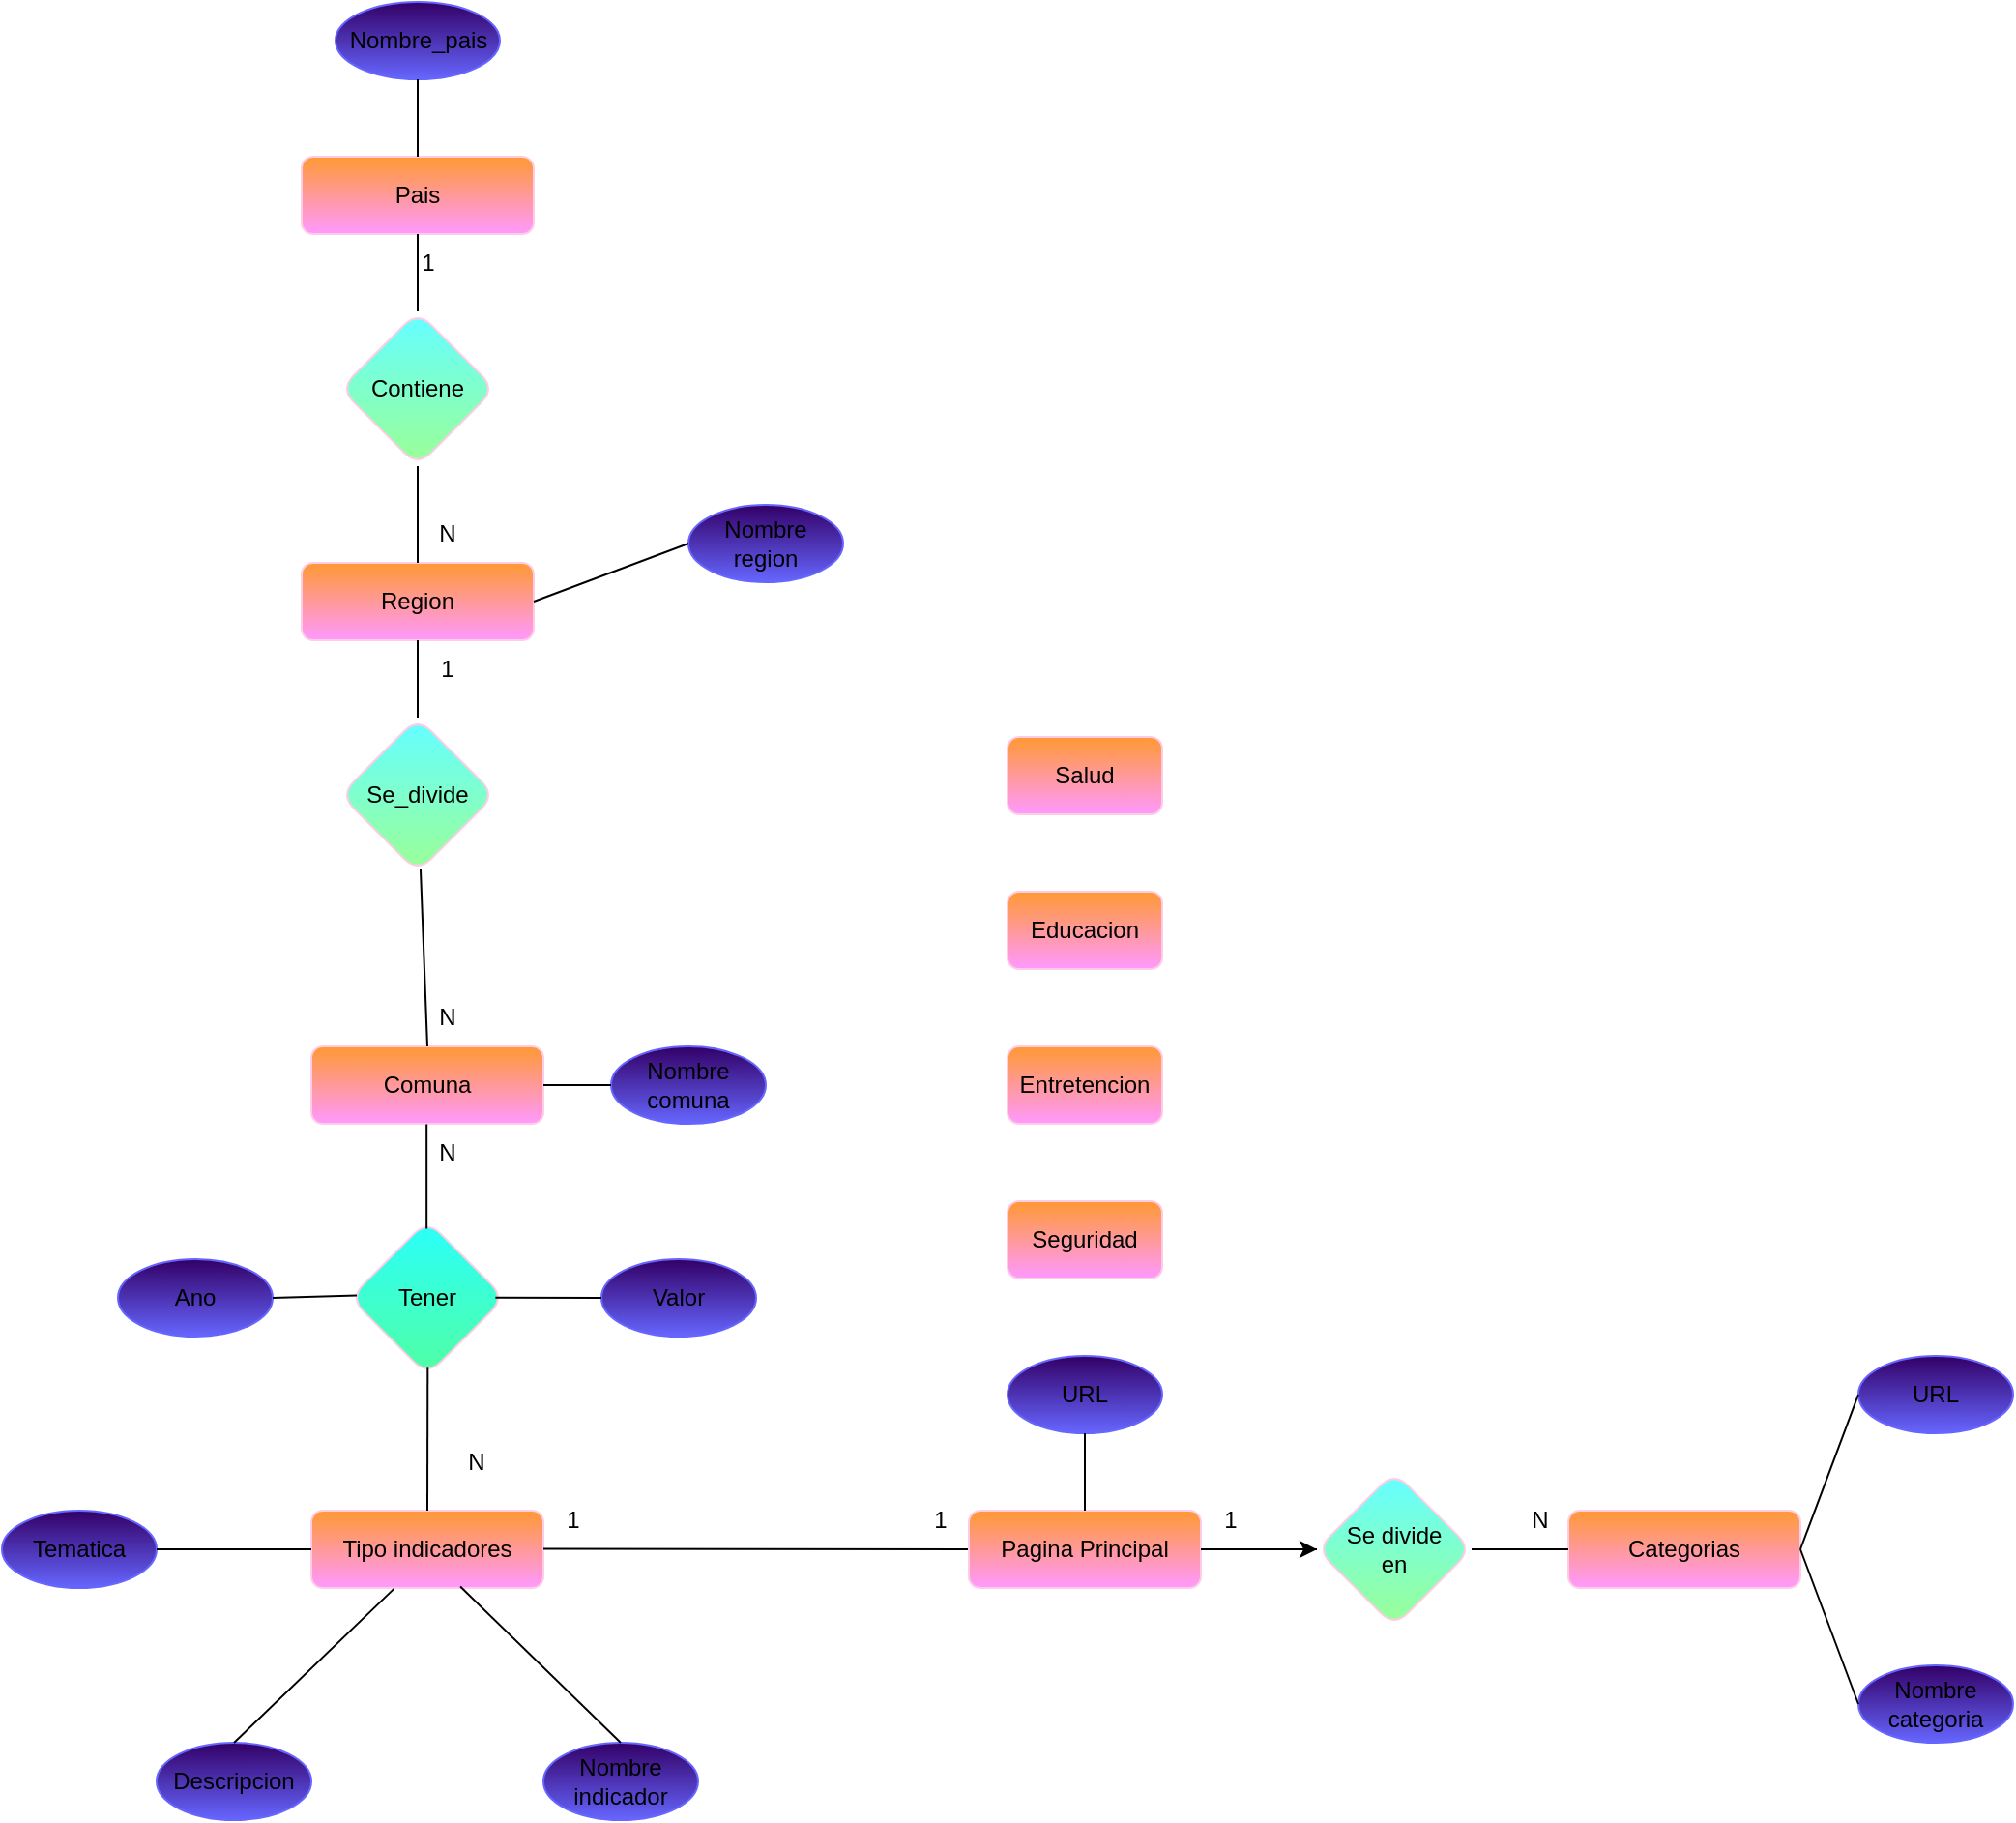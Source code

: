 <mxfile>
    <diagram id="1C8SSKWIOxe83IKbhR6K" name="Page-1">
        <mxGraphModel dx="615" dy="427" grid="1" gridSize="10" guides="1" tooltips="1" connect="1" arrows="1" fold="1" page="1" pageScale="1" pageWidth="850" pageHeight="1100" math="0" shadow="0">
            <root>
                <mxCell id="0"/>
                <mxCell id="1" parent="0"/>
                <mxCell id="2" value="Comuna" style="rounded=1;whiteSpace=wrap;html=1;fillColor=#FF99FF;fontColor=#000000;strokeColor=#FFCCE6;gradientColor=#FF9933;gradientDirection=north;glass=0;shadow=0;" parent="1" vertex="1">
                    <mxGeometry x="360" y="560" width="120" height="40" as="geometry"/>
                </mxCell>
                <mxCell id="3" value="Entretencion" style="rounded=1;whiteSpace=wrap;html=1;fillColor=#FF99FF;strokeColor=#FFCCE6;fontColor=#000000;gradientColor=#FF9933;gradientDirection=north;glass=0;shadow=0;" vertex="1" parent="1">
                    <mxGeometry x="720" y="560" width="80" height="40" as="geometry"/>
                </mxCell>
                <mxCell id="5" value="Educacion" style="rounded=1;whiteSpace=wrap;html=1;fillColor=#FF99FF;strokeColor=#FFCCE6;fontColor=#000000;gradientColor=#FF9933;gradientDirection=north;glass=0;shadow=0;" vertex="1" parent="1">
                    <mxGeometry x="720" y="480" width="80" height="40" as="geometry"/>
                </mxCell>
                <mxCell id="6" value="Salud" style="rounded=1;whiteSpace=wrap;html=1;fillColor=#FF99FF;strokeColor=#FFCCE6;fontColor=#000000;gradientColor=#FF9933;gradientDirection=north;glass=0;shadow=0;" vertex="1" parent="1">
                    <mxGeometry x="720" y="400" width="80" height="40" as="geometry"/>
                </mxCell>
                <mxCell id="7" value="Seguridad" style="rounded=1;whiteSpace=wrap;html=1;fillColor=#FF99FF;strokeColor=#FFCCE6;fontColor=#000000;gradientColor=#FF9933;gradientDirection=north;glass=0;shadow=0;" vertex="1" parent="1">
                    <mxGeometry x="720" y="640" width="80" height="40" as="geometry"/>
                </mxCell>
                <mxCell id="9" value="&lt;div style=&quot;text-align: justify;&quot;&gt;&lt;span style=&quot;background-color: initial;&quot;&gt;Region&lt;/span&gt;&lt;/div&gt;" style="rounded=1;whiteSpace=wrap;html=1;fillColor=#FF99FF;strokeColor=#FFCCE6;fontColor=#000000;gradientColor=#FF9933;gradientDirection=north;glass=0;shadow=0;" vertex="1" parent="1">
                    <mxGeometry x="355" y="310" width="120" height="40" as="geometry"/>
                </mxCell>
                <mxCell id="14" value="Pais" style="rounded=1;whiteSpace=wrap;html=1;fillColor=#FF99FF;strokeColor=#FFCCE6;fontColor=#000000;gradientColor=#FF9933;gradientDirection=north;glass=0;shadow=0;" vertex="1" parent="1">
                    <mxGeometry x="355" y="100" width="120" height="40" as="geometry"/>
                </mxCell>
                <mxCell id="15" value="" style="endArrow=none;html=1;entryX=0.5;entryY=1;entryDx=0;entryDy=0;exitX=0.5;exitY=0;exitDx=0;exitDy=0;startArrow=none;" edge="1" parent="1" source="52" target="14">
                    <mxGeometry width="50" height="50" relative="1" as="geometry">
                        <mxPoint x="375" y="240" as="sourcePoint"/>
                        <mxPoint x="425" y="190" as="targetPoint"/>
                    </mxGeometry>
                </mxCell>
                <mxCell id="16" value="" style="endArrow=none;html=1;exitX=0.5;exitY=0;exitDx=0;exitDy=0;startArrow=none;" edge="1" parent="1" source="55" target="9">
                    <mxGeometry width="50" height="50" relative="1" as="geometry">
                        <mxPoint x="414.71" y="520" as="sourcePoint"/>
                        <mxPoint x="415" y="350" as="targetPoint"/>
                    </mxGeometry>
                </mxCell>
                <mxCell id="19" value="Nombre_pais" style="ellipse;whiteSpace=wrap;html=1;fillColor=#330066;strokeColor=#6666FF;gradientColor=#6666FF;" vertex="1" parent="1">
                    <mxGeometry x="372.5" y="20" width="85" height="40" as="geometry"/>
                </mxCell>
                <mxCell id="20" value="" style="endArrow=none;html=1;entryX=0.5;entryY=1;entryDx=0;entryDy=0;exitX=0.5;exitY=0;exitDx=0;exitDy=0;" edge="1" parent="1" source="14" target="19">
                    <mxGeometry width="50" height="50" relative="1" as="geometry">
                        <mxPoint x="255" y="100" as="sourcePoint"/>
                        <mxPoint x="305" y="50" as="targetPoint"/>
                    </mxGeometry>
                </mxCell>
                <mxCell id="22" value="Nombre&lt;br&gt;region" style="ellipse;whiteSpace=wrap;html=1;fillColor=#330066;gradientColor=#6666FF;strokeColor=#6666FF;gradientDirection=south;" vertex="1" parent="1">
                    <mxGeometry x="555" y="280" width="80" height="40" as="geometry"/>
                </mxCell>
                <mxCell id="23" value="" style="endArrow=none;html=1;entryX=0;entryY=0.5;entryDx=0;entryDy=0;exitX=1;exitY=0.5;exitDx=0;exitDy=0;" edge="1" parent="1" source="9" target="22">
                    <mxGeometry width="50" height="50" relative="1" as="geometry">
                        <mxPoint x="475" y="400" as="sourcePoint"/>
                        <mxPoint x="525" y="350" as="targetPoint"/>
                    </mxGeometry>
                </mxCell>
                <mxCell id="24" value="Tipo indicadores" style="rounded=1;whiteSpace=wrap;html=1;fillColor=#FF99FF;strokeColor=#FFCCE6;fontColor=#000000;gradientColor=#FF9933;gradientDirection=north;glass=0;shadow=0;" vertex="1" parent="1">
                    <mxGeometry x="360" y="800" width="120" height="40" as="geometry"/>
                </mxCell>
                <mxCell id="27" value="Nombre indicador" style="ellipse;whiteSpace=wrap;html=1;fillColor=#330066;gradientColor=#6666FF;strokeColor=#6666FF;gradientDirection=south;" vertex="1" parent="1">
                    <mxGeometry x="480" y="920" width="80" height="40" as="geometry"/>
                </mxCell>
                <mxCell id="28" value="Descripcion" style="ellipse;whiteSpace=wrap;html=1;fillColor=#330066;gradientColor=#6666FF;strokeColor=#6666FF;gradientDirection=south;" vertex="1" parent="1">
                    <mxGeometry x="280" y="920" width="80" height="40" as="geometry"/>
                </mxCell>
                <mxCell id="30" value="" style="endArrow=none;html=1;fontFamily=Helvetica;fontSize=12;fontColor=#000000;entryX=0.5;entryY=0;entryDx=0;entryDy=0;exitX=0.642;exitY=0.982;exitDx=0;exitDy=0;exitPerimeter=0;" edge="1" parent="1" source="24" target="27">
                    <mxGeometry width="50" height="50" relative="1" as="geometry">
                        <mxPoint x="380" y="820" as="sourcePoint"/>
                        <mxPoint x="340" y="810" as="targetPoint"/>
                    </mxGeometry>
                </mxCell>
                <mxCell id="31" value="" style="endArrow=none;html=1;fontFamily=Helvetica;fontSize=12;fontColor=#000000;entryX=0.356;entryY=1.011;entryDx=0;entryDy=0;exitX=0.5;exitY=0;exitDx=0;exitDy=0;entryPerimeter=0;" edge="1" parent="1" source="28" target="24">
                    <mxGeometry width="50" height="50" relative="1" as="geometry">
                        <mxPoint x="310" y="940" as="sourcePoint"/>
                        <mxPoint x="360" y="890" as="targetPoint"/>
                    </mxGeometry>
                </mxCell>
                <mxCell id="36" value="Tener" style="rhombus;whiteSpace=wrap;html=1;rounded=1;shadow=0;glass=0;strokeColor=#FFCCE6;fontFamily=Helvetica;fontSize=12;fontColor=#000000;fillColor=#4FFFA7;gradientColor=#2BFFF8;gradientDirection=north;" vertex="1" parent="1">
                    <mxGeometry x="380" y="650" width="80" height="80" as="geometry"/>
                </mxCell>
                <mxCell id="37" value="Ano" style="ellipse;whiteSpace=wrap;html=1;fillColor=#330066;gradientColor=#6666FF;strokeColor=#6666FF;gradientDirection=south;" vertex="1" parent="1">
                    <mxGeometry x="260" y="670" width="80" height="40" as="geometry"/>
                </mxCell>
                <mxCell id="38" value="Valor" style="ellipse;whiteSpace=wrap;html=1;fillColor=#330066;gradientColor=#6666FF;strokeColor=#6666FF;gradientDirection=south;" vertex="1" parent="1">
                    <mxGeometry x="510" y="670" width="80" height="40" as="geometry"/>
                </mxCell>
                <mxCell id="39" value="" style="endArrow=none;html=1;fontFamily=Helvetica;fontSize=12;fontColor=#000000;entryX=0.502;entryY=0.952;entryDx=0;entryDy=0;exitX=0.5;exitY=0;exitDx=0;exitDy=0;entryPerimeter=0;" edge="1" parent="1" source="24">
                    <mxGeometry width="50" height="50" relative="1" as="geometry">
                        <mxPoint x="350" y="770" as="sourcePoint"/>
                        <mxPoint x="420.16" y="726.16" as="targetPoint"/>
                    </mxGeometry>
                </mxCell>
                <mxCell id="40" value="" style="endArrow=none;html=1;fontFamily=Helvetica;fontSize=12;fontColor=#000000;entryX=0;entryY=0.5;entryDx=0;entryDy=0;exitX=0.94;exitY=0.498;exitDx=0;exitDy=0;exitPerimeter=0;" edge="1" parent="1" source="36" target="38">
                    <mxGeometry width="50" height="50" relative="1" as="geometry">
                        <mxPoint x="460" y="690" as="sourcePoint"/>
                        <mxPoint x="440" y="740" as="targetPoint"/>
                    </mxGeometry>
                </mxCell>
                <mxCell id="44" value="" style="endArrow=none;html=1;fontFamily=Helvetica;fontSize=12;fontColor=#000000;entryX=0.153;entryY=0.007;entryDx=0;entryDy=0;entryPerimeter=0;exitX=0.495;exitY=0.053;exitDx=0;exitDy=0;exitPerimeter=0;" edge="1" parent="1" source="36" target="46">
                    <mxGeometry width="50" height="50" relative="1" as="geometry">
                        <mxPoint x="420" y="650" as="sourcePoint"/>
                        <mxPoint x="414.87" y="600.0" as="targetPoint"/>
                    </mxGeometry>
                </mxCell>
                <mxCell id="45" value="" style="endArrow=none;html=1;fontFamily=Helvetica;fontSize=12;fontColor=#000000;entryX=0.044;entryY=0.485;entryDx=0;entryDy=0;entryPerimeter=0;exitX=1;exitY=0.5;exitDx=0;exitDy=0;" edge="1" parent="1" source="37">
                    <mxGeometry width="50" height="50" relative="1" as="geometry">
                        <mxPoint x="340" y="770" as="sourcePoint"/>
                        <mxPoint x="383.52" y="688.8" as="targetPoint"/>
                    </mxGeometry>
                </mxCell>
                <mxCell id="46" value="N" style="text;html=1;align=center;verticalAlign=middle;resizable=0;points=[];autosize=1;strokeColor=none;fillColor=none;" vertex="1" parent="1">
                    <mxGeometry x="415" y="600" width="30" height="30" as="geometry"/>
                </mxCell>
                <mxCell id="47" value="N" style="text;html=1;align=center;verticalAlign=middle;resizable=0;points=[];autosize=1;strokeColor=none;fillColor=none;" vertex="1" parent="1">
                    <mxGeometry x="430" y="760" width="30" height="30" as="geometry"/>
                </mxCell>
                <mxCell id="48" value="N" style="text;html=1;align=center;verticalAlign=middle;resizable=0;points=[];autosize=1;strokeColor=none;fillColor=none;" vertex="1" parent="1">
                    <mxGeometry x="415" y="530" width="30" height="30" as="geometry"/>
                </mxCell>
                <mxCell id="49" value="N" style="text;html=1;align=center;verticalAlign=middle;resizable=0;points=[];autosize=1;strokeColor=none;fillColor=none;" vertex="1" parent="1">
                    <mxGeometry x="415" y="280" width="30" height="30" as="geometry"/>
                </mxCell>
                <mxCell id="50" value="1&lt;span style=&quot;color: rgba(0, 0, 0, 0); font-family: monospace; font-size: 0px; text-align: start;&quot;&gt;%3CmxGraphModel%3E%3Croot%3E%3CmxCell%20id%3D%220%22%2F%3E%3CmxCell%20id%3D%221%22%20parent%3D%220%22%2F%3E%3CmxCell%20id%3D%222%22%20value%3D%22N%22%20style%3D%22text%3Bhtml%3D1%3Balign%3Dcenter%3BverticalAlign%3Dmiddle%3Bresizable%3D0%3Bpoints%3D%5B%5D%3Bautosize%3D1%3BstrokeColor%3Dnone%3BfillColor%3Dnone%3B%22%20vertex%3D%221%22%20parent%3D%221%22%3E%3CmxGeometry%20x%3D%22460%22%20y%3D%22530%22%20width%3D%2230%22%20height%3D%2230%22%20as%3D%22geometry%22%2F%3E%3C%2FmxCell%3E%3C%2Froot%3E%3C%2FmxGraphModel%3E&lt;/span&gt;" style="text;html=1;align=center;verticalAlign=middle;resizable=0;points=[];autosize=1;strokeColor=none;fillColor=none;" vertex="1" parent="1">
                    <mxGeometry x="415" y="350" width="30" height="30" as="geometry"/>
                </mxCell>
                <mxCell id="51" value="1&lt;span style=&quot;color: rgba(0, 0, 0, 0); font-family: monospace; font-size: 0px; text-align: start;&quot;&gt;%3CmxGraphModel%3E%3Croot%3E%3CmxCell%20id%3D%220%22%2F%3E%3CmxCell%20id%3D%221%22%20parent%3D%220%22%2F%3E%3CmxCell%20id%3D%222%22%20value%3D%22N%22%20style%3D%22text%3Bhtml%3D1%3Balign%3Dcenter%3BverticalAlign%3Dmiddle%3Bresizable%3D0%3Bpoints%3D%5B%5D%3Bautosize%3D1%3BstrokeColor%3Dnone%3BfillColor%3Dnone%3B%22%20vertex%3D%221%22%20parent%3D%221%22%3E%3CmxGeometry%20x%3D%22460%22%20y%3D%22530%22%20width%3D%2230%22%20height%3D%2230%22%20as%3D%22geometry%22%2F%3E%3C%2FmxCell%3E%3C%2Froot%3E%3C%2FmxGraphModel%3E&lt;/span&gt;" style="text;html=1;align=center;verticalAlign=middle;resizable=0;points=[];autosize=1;strokeColor=none;fillColor=none;" vertex="1" parent="1">
                    <mxGeometry x="405" y="140" width="30" height="30" as="geometry"/>
                </mxCell>
                <mxCell id="53" value="" style="endArrow=none;html=1;entryX=0.5;entryY=1;entryDx=0;entryDy=0;exitX=0.5;exitY=0;exitDx=0;exitDy=0;" edge="1" parent="1" source="9" target="52">
                    <mxGeometry width="50" height="50" relative="1" as="geometry">
                        <mxPoint x="415" y="310" as="sourcePoint"/>
                        <mxPoint x="415" y="140" as="targetPoint"/>
                    </mxGeometry>
                </mxCell>
                <mxCell id="52" value="Contiene" style="rhombus;whiteSpace=wrap;html=1;rounded=1;shadow=0;glass=0;strokeColor=#FFCCE6;fontFamily=Helvetica;fontSize=12;fontColor=#000000;fillColor=#99FF99;gradientColor=#66FFFF;gradientDirection=north;" vertex="1" parent="1">
                    <mxGeometry x="375" y="180" width="80" height="80" as="geometry"/>
                </mxCell>
                <mxCell id="57" value="" style="endArrow=none;html=1;exitX=0.5;exitY=0;exitDx=0;exitDy=0;" edge="1" parent="1" source="2" target="55">
                    <mxGeometry width="50" height="50" relative="1" as="geometry">
                        <mxPoint x="415" y="560" as="sourcePoint"/>
                        <mxPoint x="415" y="350" as="targetPoint"/>
                    </mxGeometry>
                </mxCell>
                <mxCell id="55" value="Se_divide" style="rhombus;whiteSpace=wrap;html=1;rounded=1;shadow=0;glass=0;strokeColor=#FFCCE6;fontFamily=Helvetica;fontSize=12;fontColor=#000000;fillColor=#99FF99;gradientColor=#66FFFF;gradientDirection=north;" vertex="1" parent="1">
                    <mxGeometry x="375" y="390" width="80" height="80" as="geometry"/>
                </mxCell>
                <mxCell id="56" value="Categorias" style="rounded=1;whiteSpace=wrap;html=1;fillColor=#FF99FF;strokeColor=#FFCCE6;fontColor=#000000;gradientColor=#FF9933;gradientDirection=north;glass=0;shadow=0;" vertex="1" parent="1">
                    <mxGeometry x="1010" y="800" width="120" height="40" as="geometry"/>
                </mxCell>
                <mxCell id="58" value="Nombre&lt;br&gt;comuna" style="ellipse;whiteSpace=wrap;html=1;fillColor=#330066;gradientColor=#6666FF;strokeColor=#6666FF;gradientDirection=south;" vertex="1" parent="1">
                    <mxGeometry x="515" y="560" width="80" height="40" as="geometry"/>
                </mxCell>
                <mxCell id="59" value="URL" style="ellipse;whiteSpace=wrap;html=1;fillColor=#330066;gradientColor=#6666FF;strokeColor=#6666FF;gradientDirection=south;" vertex="1" parent="1">
                    <mxGeometry x="1160" y="720" width="80" height="40" as="geometry"/>
                </mxCell>
                <mxCell id="60" value="Nombre&lt;br&gt;categoria" style="ellipse;whiteSpace=wrap;html=1;fillColor=#330066;gradientColor=#6666FF;strokeColor=#6666FF;gradientDirection=south;" vertex="1" parent="1">
                    <mxGeometry x="1160" y="880" width="80" height="40" as="geometry"/>
                </mxCell>
                <mxCell id="61" value="" style="endArrow=none;html=1;fontFamily=Helvetica;fontSize=12;fontColor=#000000;entryX=0;entryY=0.5;entryDx=0;entryDy=0;exitX=1;exitY=0.5;exitDx=0;exitDy=0;" edge="1" parent="1" source="56" target="59">
                    <mxGeometry width="50" height="50" relative="1" as="geometry">
                        <mxPoint x="730" y="840" as="sourcePoint"/>
                        <mxPoint x="740.16" y="766.16" as="targetPoint"/>
                    </mxGeometry>
                </mxCell>
                <mxCell id="62" value="" style="endArrow=none;html=1;fontFamily=Helvetica;fontSize=12;fontColor=#000000;entryX=0;entryY=0.5;entryDx=0;entryDy=0;exitX=1;exitY=0.5;exitDx=0;exitDy=0;" edge="1" parent="1" source="56" target="60">
                    <mxGeometry width="50" height="50" relative="1" as="geometry">
                        <mxPoint x="720" y="830" as="sourcePoint"/>
                        <mxPoint x="760" y="790" as="targetPoint"/>
                    </mxGeometry>
                </mxCell>
                <mxCell id="63" value="Se divide&lt;br&gt;en" style="rhombus;whiteSpace=wrap;html=1;rounded=1;shadow=0;glass=0;strokeColor=#FFCCE6;fontFamily=Helvetica;fontSize=12;fontColor=#000000;fillColor=#99FF99;gradientColor=#66FFFF;gradientDirection=north;" vertex="1" parent="1">
                    <mxGeometry x="880" y="780" width="80" height="80" as="geometry"/>
                </mxCell>
                <mxCell id="64" value="" style="endArrow=none;html=1;fontFamily=Helvetica;fontSize=12;fontColor=#000000;entryX=0;entryY=0.5;entryDx=0;entryDy=0;" edge="1" parent="1" source="63" target="56">
                    <mxGeometry width="50" height="50" relative="1" as="geometry">
                        <mxPoint x="670" y="850" as="sourcePoint"/>
                        <mxPoint x="710" y="810" as="targetPoint"/>
                    </mxGeometry>
                </mxCell>
                <mxCell id="65" value="" style="endArrow=none;html=1;fontFamily=Helvetica;fontSize=12;fontColor=#000000;entryX=0;entryY=0.5;entryDx=0;entryDy=0;" edge="1" parent="1" target="71">
                    <mxGeometry width="50" height="50" relative="1" as="geometry">
                        <mxPoint x="480" y="819.71" as="sourcePoint"/>
                        <mxPoint x="640" y="820" as="targetPoint"/>
                    </mxGeometry>
                </mxCell>
                <mxCell id="66" value="Tematica" style="ellipse;whiteSpace=wrap;html=1;fillColor=#330066;gradientColor=#6666FF;strokeColor=#6666FF;gradientDirection=south;" vertex="1" parent="1">
                    <mxGeometry x="200" y="800" width="80" height="40" as="geometry"/>
                </mxCell>
                <mxCell id="67" value="" style="endArrow=none;html=1;fontFamily=Helvetica;fontSize=12;fontColor=#000000;entryX=0;entryY=0.5;entryDx=0;entryDy=0;" edge="1" parent="1" target="24">
                    <mxGeometry width="50" height="50" relative="1" as="geometry">
                        <mxPoint x="280" y="820" as="sourcePoint"/>
                        <mxPoint x="352.72" y="810" as="targetPoint"/>
                    </mxGeometry>
                </mxCell>
                <mxCell id="68" value="" style="endArrow=none;html=1;fontFamily=Helvetica;fontSize=12;fontColor=#000000;entryX=0;entryY=0.5;entryDx=0;entryDy=0;exitX=1;exitY=0.5;exitDx=0;exitDy=0;" edge="1" parent="1" source="2" target="58">
                    <mxGeometry width="50" height="50" relative="1" as="geometry">
                        <mxPoint x="485.05" y="560.0" as="sourcePoint"/>
                        <mxPoint x="515.0" y="505.12" as="targetPoint"/>
                    </mxGeometry>
                </mxCell>
                <mxCell id="69" value="N" style="text;html=1;align=center;verticalAlign=middle;resizable=0;points=[];autosize=1;strokeColor=none;fillColor=none;" vertex="1" parent="1">
                    <mxGeometry x="980" y="790" width="30" height="30" as="geometry"/>
                </mxCell>
                <mxCell id="70" value="1&lt;span style=&quot;color: rgba(0, 0, 0, 0); font-family: monospace; font-size: 0px; text-align: start;&quot;&gt;%3CmxGraphModel%3E%3Croot%3E%3CmxCell%20id%3D%220%22%2F%3E%3CmxCell%20id%3D%221%22%20parent%3D%220%22%2F%3E%3CmxCell%20id%3D%222%22%20value%3D%22N%22%20style%3D%22text%3Bhtml%3D1%3Balign%3Dcenter%3BverticalAlign%3Dmiddle%3Bresizable%3D0%3Bpoints%3D%5B%5D%3Bautosize%3D1%3BstrokeColor%3Dnone%3BfillColor%3Dnone%3B%22%20vertex%3D%221%22%20parent%3D%221%22%3E%3CmxGeometry%20x%3D%22460%22%20y%3D%22530%22%20width%3D%2230%22%20height%3D%2230%22%20as%3D%22geometry%22%2F%3E%3C%2FmxCell%3E%3C%2Froot%3E%3C%2FmxGraphModel%3E&lt;/span&gt;" style="text;html=1;align=center;verticalAlign=middle;resizable=0;points=[];autosize=1;strokeColor=none;fillColor=none;" vertex="1" parent="1">
                    <mxGeometry x="480" y="790" width="30" height="30" as="geometry"/>
                </mxCell>
                <mxCell id="75" value="" style="edgeStyle=none;html=1;" edge="1" parent="1" source="71" target="63">
                    <mxGeometry relative="1" as="geometry"/>
                </mxCell>
                <mxCell id="71" value="Pagina Principal" style="rounded=1;whiteSpace=wrap;html=1;fillColor=#FF99FF;strokeColor=#FFCCE6;fontColor=#000000;gradientColor=#FF9933;gradientDirection=north;glass=0;shadow=0;" vertex="1" parent="1">
                    <mxGeometry x="700" y="800" width="120" height="40" as="geometry"/>
                </mxCell>
                <mxCell id="72" value="" style="endArrow=none;html=1;fontFamily=Helvetica;fontSize=12;fontColor=#000000;entryX=0;entryY=0.5;entryDx=0;entryDy=0;" edge="1" parent="1" target="63">
                    <mxGeometry width="50" height="50" relative="1" as="geometry">
                        <mxPoint x="820" y="820" as="sourcePoint"/>
                        <mxPoint x="805.0" y="819.17" as="targetPoint"/>
                    </mxGeometry>
                </mxCell>
                <mxCell id="73" value="URL" style="ellipse;whiteSpace=wrap;html=1;fillColor=#330066;gradientColor=#6666FF;strokeColor=#6666FF;gradientDirection=south;" vertex="1" parent="1">
                    <mxGeometry x="720" y="720" width="80" height="40" as="geometry"/>
                </mxCell>
                <mxCell id="74" value="" style="endArrow=none;html=1;fontFamily=Helvetica;fontSize=12;fontColor=#000000;entryX=0.5;entryY=1;entryDx=0;entryDy=0;exitX=0.5;exitY=0;exitDx=0;exitDy=0;" edge="1" parent="1" source="71" target="73">
                    <mxGeometry width="50" height="50" relative="1" as="geometry">
                        <mxPoint x="675.0" y="780.0" as="sourcePoint"/>
                        <mxPoint x="800.0" y="780.83" as="targetPoint"/>
                    </mxGeometry>
                </mxCell>
                <mxCell id="76" value="1&lt;span style=&quot;color: rgba(0, 0, 0, 0); font-family: monospace; font-size: 0px; text-align: start;&quot;&gt;%3CmxGraphModel%3E%3Croot%3E%3CmxCell%20id%3D%220%22%2F%3E%3CmxCell%20id%3D%221%22%20parent%3D%220%22%2F%3E%3CmxCell%20id%3D%222%22%20value%3D%22N%22%20style%3D%22text%3Bhtml%3D1%3Balign%3Dcenter%3BverticalAlign%3Dmiddle%3Bresizable%3D0%3Bpoints%3D%5B%5D%3Bautosize%3D1%3BstrokeColor%3Dnone%3BfillColor%3Dnone%3B%22%20vertex%3D%221%22%20parent%3D%221%22%3E%3CmxGeometry%20x%3D%22460%22%20y%3D%22530%22%20width%3D%2230%22%20height%3D%2230%22%20as%3D%22geometry%22%2F%3E%3C%2FmxCell%3E%3C%2Froot%3E%3C%2FmxGraphModel%3E&lt;/span&gt;" style="text;html=1;align=center;verticalAlign=middle;resizable=0;points=[];autosize=1;strokeColor=none;fillColor=none;" vertex="1" parent="1">
                    <mxGeometry x="670" y="790" width="30" height="30" as="geometry"/>
                </mxCell>
                <mxCell id="77" value="1&lt;span style=&quot;color: rgba(0, 0, 0, 0); font-family: monospace; font-size: 0px; text-align: start;&quot;&gt;%3CmxGraphModel%3E%3Croot%3E%3CmxCell%20id%3D%220%22%2F%3E%3CmxCell%20id%3D%221%22%20parent%3D%220%22%2F%3E%3CmxCell%20id%3D%222%22%20value%3D%22N%22%20style%3D%22text%3Bhtml%3D1%3Balign%3Dcenter%3BverticalAlign%3Dmiddle%3Bresizable%3D0%3Bpoints%3D%5B%5D%3Bautosize%3D1%3BstrokeColor%3Dnone%3BfillColor%3Dnone%3B%22%20vertex%3D%221%22%20parent%3D%221%22%3E%3CmxGeometry%20x%3D%22460%22%20y%3D%22530%22%20width%3D%2230%22%20height%3D%2230%22%20as%3D%22geometry%22%2F%3E%3C%2FmxCell%3E%3C%2Froot%3E%3C%2FmxGraphModel%3E&lt;/span&gt;" style="text;html=1;align=center;verticalAlign=middle;resizable=0;points=[];autosize=1;strokeColor=none;fillColor=none;" vertex="1" parent="1">
                    <mxGeometry x="820" y="790" width="30" height="30" as="geometry"/>
                </mxCell>
            </root>
        </mxGraphModel>
    </diagram>
</mxfile>